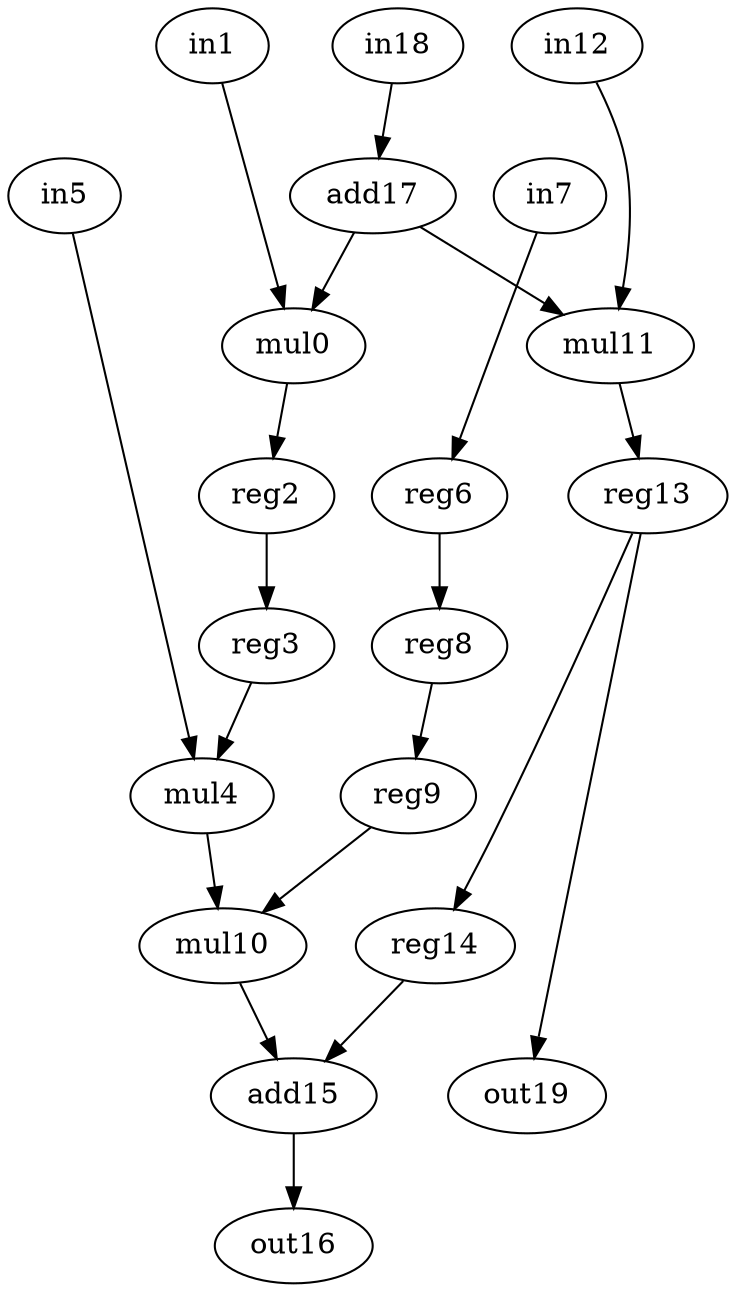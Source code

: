 digraph g {
0 [label = mul0;op = mul;]
1 [label = in1;op = in;]
2 [label = mul10;op = mul;]
3 [label = mul11;op = mul;]
4 [label = in12;op = in;]
5 [label = reg13;op = reg;]
6 [label = reg14;op = reg;]
7 [label = add15;op = add;]
8 [label = out16;op = out;]
9 [label = add17;op = addi;value = 2;]
10 [label = in18;op = in;]
11 [label = out19;op = out;]
12 [label = reg2;op = reg;]
13 [label = reg3;op = reg;]
14 [label = mul4;op = mul;]
15 [label = in5;op = in;]
16 [label = reg6;op = reg;]
17 [label = in7;op = in;]
18 [label = reg8;op = reg;]
19 [label = reg9;op = reg;]
5 -> 11 [port=0; weight=0;]
5 -> 6 [port=0; weight=0;]
6 -> 7 [port=0; weight=0;]
2 -> 7 [port=1; weight=0;]
14 -> 2 [port=0; weight=0;]
13 -> 14 [port=0; weight=0;]
12 -> 13 [port=0; weight=0;]
0 -> 12 [port=0; weight=0;]
9 -> 0 [port=0; weight=0;]
9 -> 3 [port=0; weight=0;]
4 -> 3 [port=1; weight=0;]
3 -> 5 [port=0; weight=0;]
10 -> 9 [port=0; weight=0;]
1 -> 0 [port=1; weight=0;]
15 -> 14 [port=1; weight=0;]
19 -> 2 [port=1; weight=0;]
18 -> 19 [port=0; weight=0;]
16 -> 18 [port=0; weight=1;]
17 -> 16 [port=0; weight=0;]
7 -> 8 [port=0; weight=0;]
}

